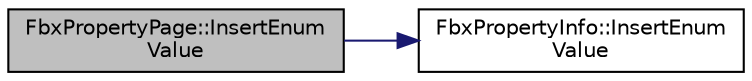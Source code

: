 digraph "FbxPropertyPage::InsertEnumValue"
{
  edge [fontname="Helvetica",fontsize="10",labelfontname="Helvetica",labelfontsize="10"];
  node [fontname="Helvetica",fontsize="10",shape=record];
  rankdir="LR";
  Node231 [label="FbxPropertyPage::InsertEnum\lValue",height=0.2,width=0.4,color="black", fillcolor="grey75", style="filled", fontcolor="black"];
  Node231 -> Node232 [color="midnightblue",fontsize="10",style="solid",fontname="Helvetica"];
  Node232 [label="FbxPropertyInfo::InsertEnum\lValue",height=0.2,width=0.4,color="black", fillcolor="white", style="filled",URL="$class_fbx_property_info.html#a65d9761825670a7b2a158685b10657d3"];
}
